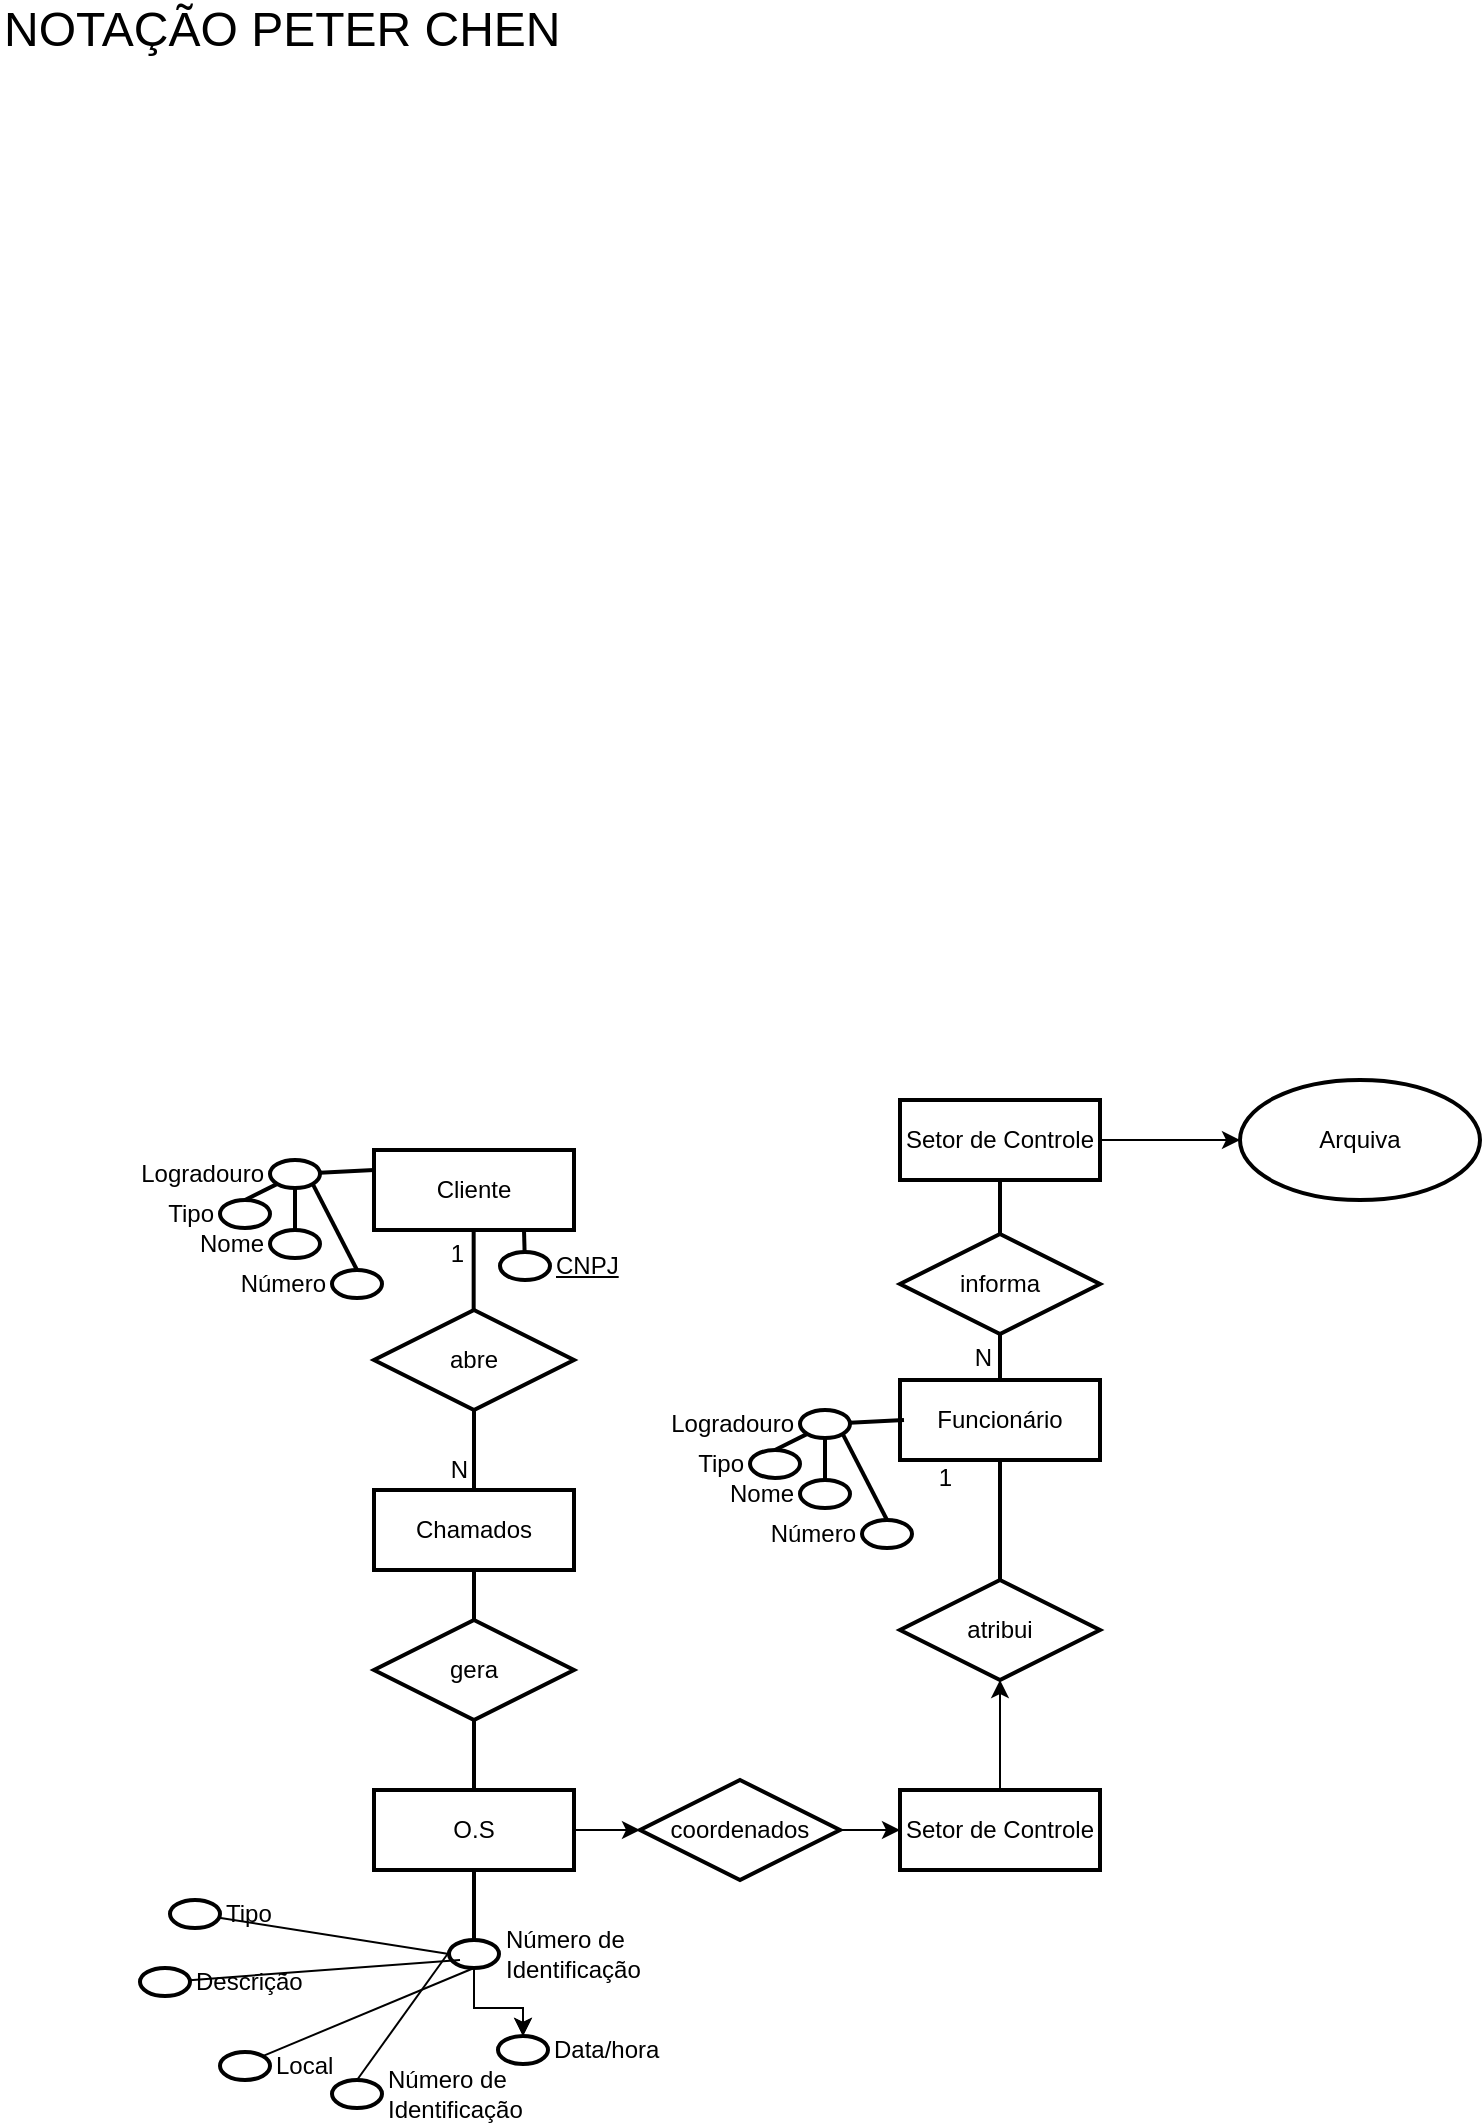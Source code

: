 <mxfile version="20.3.6" type="github">
  <diagram id="R2lEEEUBdFMjLlhIrx00" name="Page-1">
    <mxGraphModel dx="1021" dy="500" grid="1" gridSize="10" guides="1" tooltips="1" connect="1" arrows="1" fold="1" page="1" pageScale="1" pageWidth="850" pageHeight="1100" math="0" shadow="0" extFonts="Permanent Marker^https://fonts.googleapis.com/css?family=Permanent+Marker">
      <root>
        <mxCell id="0" />
        <mxCell id="1" parent="0" />
        <mxCell id="xJnIrRIf_URgN7wCy2Ms-1" value="NOTAÇÃO PETER CHEN" style="text;html=1;strokeColor=none;fillColor=none;align=left;verticalAlign=middle;whiteSpace=wrap;rounded=0;fontSize=24;" parent="1" vertex="1">
          <mxGeometry x="10" y="20" width="310" height="30" as="geometry" />
        </mxCell>
        <mxCell id="xJnIrRIf_URgN7wCy2Ms-39" value="Cliente" style="rounded=0;whiteSpace=wrap;html=1;fontSize=12;align=center;strokeWidth=2;" parent="1" vertex="1">
          <mxGeometry x="197" y="595" width="100" height="40" as="geometry" />
        </mxCell>
        <mxCell id="xJnIrRIf_URgN7wCy2Ms-42" style="edgeStyle=none;rounded=0;orthogonalLoop=1;jettySize=auto;html=1;entryX=0;entryY=0.25;entryDx=0;entryDy=0;fontSize=14;endArrow=none;endFill=0;strokeWidth=2;" parent="1" source="xJnIrRIf_URgN7wCy2Ms-40" target="xJnIrRIf_URgN7wCy2Ms-39" edge="1">
          <mxGeometry relative="1" as="geometry" />
        </mxCell>
        <mxCell id="xJnIrRIf_URgN7wCy2Ms-46" style="edgeStyle=none;rounded=0;orthogonalLoop=1;jettySize=auto;html=1;exitX=0;exitY=1;exitDx=0;exitDy=0;entryX=0.5;entryY=0;entryDx=0;entryDy=0;fontSize=12;endArrow=none;endFill=0;strokeWidth=2;" parent="1" source="xJnIrRIf_URgN7wCy2Ms-40" target="xJnIrRIf_URgN7wCy2Ms-43" edge="1">
          <mxGeometry relative="1" as="geometry" />
        </mxCell>
        <mxCell id="xJnIrRIf_URgN7wCy2Ms-47" style="edgeStyle=none;rounded=0;orthogonalLoop=1;jettySize=auto;html=1;exitX=0.5;exitY=1;exitDx=0;exitDy=0;entryX=0.5;entryY=0;entryDx=0;entryDy=0;fontSize=12;endArrow=none;endFill=0;strokeWidth=2;" parent="1" source="xJnIrRIf_URgN7wCy2Ms-40" target="xJnIrRIf_URgN7wCy2Ms-44" edge="1">
          <mxGeometry relative="1" as="geometry" />
        </mxCell>
        <mxCell id="xJnIrRIf_URgN7wCy2Ms-48" style="edgeStyle=none;rounded=0;orthogonalLoop=1;jettySize=auto;html=1;exitX=1;exitY=1;exitDx=0;exitDy=0;entryX=0.5;entryY=0;entryDx=0;entryDy=0;fontSize=12;endArrow=none;endFill=0;strokeWidth=2;" parent="1" source="xJnIrRIf_URgN7wCy2Ms-40" target="xJnIrRIf_URgN7wCy2Ms-45" edge="1">
          <mxGeometry relative="1" as="geometry" />
        </mxCell>
        <mxCell id="xJnIrRIf_URgN7wCy2Ms-40" value="Logradouro" style="ellipse;whiteSpace=wrap;align=right;rounded=0;shadow=0;glass=0;sketch=0;fontSize=12;strokeWidth=2;gradientColor=none;spacingRight=26;spacingBottom=0;" parent="1" vertex="1">
          <mxGeometry x="145" y="600" width="25" height="14" as="geometry" />
        </mxCell>
        <mxCell id="xJnIrRIf_URgN7wCy2Ms-43" value="Tipo" style="ellipse;whiteSpace=wrap;align=right;rounded=0;shadow=0;glass=0;sketch=0;fontSize=12;strokeWidth=2;gradientColor=none;spacingRight=26;spacingBottom=0;" parent="1" vertex="1">
          <mxGeometry x="120" y="620" width="25" height="14" as="geometry" />
        </mxCell>
        <mxCell id="xJnIrRIf_URgN7wCy2Ms-44" value="Nome" style="ellipse;whiteSpace=wrap;align=right;rounded=0;shadow=0;glass=0;sketch=0;fontSize=12;strokeWidth=2;gradientColor=none;spacingRight=26;spacingBottom=0;" parent="1" vertex="1">
          <mxGeometry x="145" y="635" width="25" height="14" as="geometry" />
        </mxCell>
        <mxCell id="xJnIrRIf_URgN7wCy2Ms-45" value="Número" style="ellipse;whiteSpace=wrap;align=right;rounded=0;shadow=0;glass=0;sketch=0;fontSize=12;strokeWidth=2;gradientColor=none;spacingRight=26;spacingBottom=0;" parent="1" vertex="1">
          <mxGeometry x="176" y="655" width="25" height="14" as="geometry" />
        </mxCell>
        <mxCell id="xJnIrRIf_URgN7wCy2Ms-50" style="edgeStyle=none;rounded=0;orthogonalLoop=1;jettySize=auto;html=1;entryX=0.75;entryY=1;entryDx=0;entryDy=0;fontSize=12;endArrow=none;endFill=0;strokeWidth=2;" parent="1" source="xJnIrRIf_URgN7wCy2Ms-49" target="xJnIrRIf_URgN7wCy2Ms-39" edge="1">
          <mxGeometry relative="1" as="geometry" />
        </mxCell>
        <mxCell id="xJnIrRIf_URgN7wCy2Ms-49" value="CNPJ" style="ellipse;whiteSpace=wrap;align=left;rounded=0;shadow=0;glass=0;sketch=0;fontSize=12;strokeWidth=2;gradientColor=none;spacingRight=0;spacingBottom=0;spacingLeft=26;fontStyle=4" parent="1" vertex="1">
          <mxGeometry x="260" y="646" width="25" height="14" as="geometry" />
        </mxCell>
        <mxCell id="xJnIrRIf_URgN7wCy2Ms-51" value="abre" style="shape=rhombus;perimeter=rhombusPerimeter;align=center;rounded=0;shadow=0;glass=0;sketch=0;fontSize=12;strokeWidth=2;gradientColor=none;whiteSpace=wrap;" parent="1" vertex="1">
          <mxGeometry x="197" y="675" width="100" height="50" as="geometry" />
        </mxCell>
        <mxCell id="xJnIrRIf_URgN7wCy2Ms-53" value="" style="endArrow=none;html=1;rounded=0;fontSize=12;strokeWidth=2;entryX=0.5;entryY=1;entryDx=0;entryDy=0;exitX=0.5;exitY=0;exitDx=0;exitDy=0;" parent="1" edge="1">
          <mxGeometry relative="1" as="geometry">
            <mxPoint x="246.83" y="675" as="sourcePoint" />
            <mxPoint x="246.83" y="635" as="targetPoint" />
          </mxGeometry>
        </mxCell>
        <mxCell id="xJnIrRIf_URgN7wCy2Ms-54" value="1" style="resizable=0;html=1;align=right;verticalAlign=bottom;" parent="xJnIrRIf_URgN7wCy2Ms-53" connectable="0" vertex="1">
          <mxGeometry x="1" relative="1" as="geometry">
            <mxPoint x="-4" y="20" as="offset" />
          </mxGeometry>
        </mxCell>
        <mxCell id="xJnIrRIf_URgN7wCy2Ms-59" value="" style="edgeStyle=none;rounded=0;orthogonalLoop=1;jettySize=auto;html=1;fontSize=12;endArrow=none;endFill=0;strokeWidth=2;" parent="1" source="xJnIrRIf_URgN7wCy2Ms-56" target="xJnIrRIf_URgN7wCy2Ms-51" edge="1">
          <mxGeometry relative="1" as="geometry" />
        </mxCell>
        <mxCell id="xJnIrRIf_URgN7wCy2Ms-56" value="&lt;font style=&quot;font-size: 12px&quot;&gt;Chamados&lt;/font&gt;" style="rounded=0;whiteSpace=wrap;html=1;fontSize=12;align=center;strokeWidth=2;" parent="1" vertex="1">
          <mxGeometry x="197" y="765" width="100" height="40" as="geometry" />
        </mxCell>
        <mxCell id="xJnIrRIf_URgN7wCy2Ms-57" value="" style="endArrow=none;html=1;rounded=0;fontSize=12;strokeWidth=2;exitX=0.5;exitY=1;exitDx=0;exitDy=0;entryX=0.5;entryY=0;entryDx=0;entryDy=0;" parent="1" source="xJnIrRIf_URgN7wCy2Ms-51" target="xJnIrRIf_URgN7wCy2Ms-56" edge="1">
          <mxGeometry relative="1" as="geometry">
            <mxPoint x="266" y="755" as="sourcePoint" />
            <mxPoint x="426" y="755" as="targetPoint" />
          </mxGeometry>
        </mxCell>
        <mxCell id="xJnIrRIf_URgN7wCy2Ms-58" value="N" style="resizable=0;html=1;align=right;verticalAlign=bottom;" parent="xJnIrRIf_URgN7wCy2Ms-57" connectable="0" vertex="1">
          <mxGeometry x="1" relative="1" as="geometry">
            <mxPoint x="-3" y="-2" as="offset" />
          </mxGeometry>
        </mxCell>
        <mxCell id="xJnIrRIf_URgN7wCy2Ms-70" value="informa" style="shape=rhombus;perimeter=rhombusPerimeter;align=center;rounded=0;shadow=0;glass=0;sketch=0;fontSize=12;strokeWidth=2;gradientColor=none;whiteSpace=wrap;rotation=0;" parent="1" vertex="1">
          <mxGeometry x="460" y="637" width="100" height="50" as="geometry" />
        </mxCell>
        <mxCell id="xJnIrRIf_URgN7wCy2Ms-71" value="Funcionário" style="rounded=0;whiteSpace=wrap;html=1;fontSize=12;align=center;strokeWidth=2;" parent="1" vertex="1">
          <mxGeometry x="460" y="710" width="100" height="40" as="geometry" />
        </mxCell>
        <mxCell id="xJnIrRIf_URgN7wCy2Ms-72" value="atribui" style="shape=rhombus;perimeter=rhombusPerimeter;align=center;rounded=0;shadow=0;glass=0;sketch=0;fontSize=12;strokeWidth=2;gradientColor=none;whiteSpace=wrap;" parent="1" vertex="1">
          <mxGeometry x="460" y="810" width="100" height="50" as="geometry" />
        </mxCell>
        <mxCell id="xJnIrRIf_URgN7wCy2Ms-76" style="edgeStyle=none;rounded=0;orthogonalLoop=1;jettySize=auto;html=1;entryX=0.5;entryY=1;entryDx=0;entryDy=0;fontSize=12;endArrow=none;endFill=0;strokeWidth=2;startArrow=none;" parent="1" source="rkrUYOGBSUnehzrY6Jd4-1" target="xJnIrRIf_URgN7wCy2Ms-56" edge="1">
          <mxGeometry relative="1" as="geometry">
            <mxPoint x="247" y="830" as="sourcePoint" />
          </mxGeometry>
        </mxCell>
        <mxCell id="rkrUYOGBSUnehzrY6Jd4-35" value="" style="edgeStyle=orthogonalEdgeStyle;rounded=0;orthogonalLoop=1;jettySize=auto;html=1;" edge="1" parent="1" source="xJnIrRIf_URgN7wCy2Ms-77" target="xJnIrRIf_URgN7wCy2Ms-96">
          <mxGeometry relative="1" as="geometry" />
        </mxCell>
        <mxCell id="xJnIrRIf_URgN7wCy2Ms-77" value="&lt;font style=&quot;font-size: 12px&quot;&gt;O.S&lt;/font&gt;" style="rounded=0;whiteSpace=wrap;html=1;fontSize=12;align=center;strokeWidth=2;" parent="1" vertex="1">
          <mxGeometry x="197" y="915" width="100" height="40" as="geometry" />
        </mxCell>
        <mxCell id="rkrUYOGBSUnehzrY6Jd4-37" value="" style="edgeStyle=orthogonalEdgeStyle;rounded=0;orthogonalLoop=1;jettySize=auto;html=1;" edge="1" parent="1" source="xJnIrRIf_URgN7wCy2Ms-79" target="xJnIrRIf_URgN7wCy2Ms-72">
          <mxGeometry relative="1" as="geometry" />
        </mxCell>
        <mxCell id="xJnIrRIf_URgN7wCy2Ms-79" value="Setor de Controle" style="rounded=0;whiteSpace=wrap;html=1;fontSize=12;align=center;strokeWidth=2;" parent="1" vertex="1">
          <mxGeometry x="460" y="915" width="100" height="40" as="geometry" />
        </mxCell>
        <mxCell id="xJnIrRIf_URgN7wCy2Ms-84" value="" style="endArrow=none;html=1;rounded=0;fontSize=12;strokeWidth=2;entryX=0.5;entryY=1;entryDx=0;entryDy=0;exitX=0.5;exitY=0;exitDx=0;exitDy=0;" parent="1" source="xJnIrRIf_URgN7wCy2Ms-72" target="xJnIrRIf_URgN7wCy2Ms-71" edge="1">
          <mxGeometry relative="1" as="geometry">
            <mxPoint x="476" y="665" as="sourcePoint" />
            <mxPoint x="636" y="665" as="targetPoint" />
          </mxGeometry>
        </mxCell>
        <mxCell id="xJnIrRIf_URgN7wCy2Ms-85" value="1" style="resizable=0;html=1;align=right;verticalAlign=bottom;" parent="xJnIrRIf_URgN7wCy2Ms-84" connectable="0" vertex="1">
          <mxGeometry x="1" relative="1" as="geometry">
            <mxPoint x="-24" y="17" as="offset" />
          </mxGeometry>
        </mxCell>
        <mxCell id="xJnIrRIf_URgN7wCy2Ms-86" value="" style="endArrow=none;html=1;rounded=0;fontSize=12;strokeWidth=2;exitX=0.5;exitY=1;exitDx=0;exitDy=0;" parent="1" source="xJnIrRIf_URgN7wCy2Ms-70" target="xJnIrRIf_URgN7wCy2Ms-71" edge="1">
          <mxGeometry relative="1" as="geometry">
            <mxPoint x="506" y="625" as="sourcePoint" />
            <mxPoint x="666" y="625" as="targetPoint" />
          </mxGeometry>
        </mxCell>
        <mxCell id="xJnIrRIf_URgN7wCy2Ms-87" value="N" style="resizable=0;html=1;align=right;verticalAlign=bottom;" parent="xJnIrRIf_URgN7wCy2Ms-86" connectable="0" vertex="1">
          <mxGeometry x="1" relative="1" as="geometry">
            <mxPoint x="-4" y="-3" as="offset" />
          </mxGeometry>
        </mxCell>
        <mxCell id="xJnIrRIf_URgN7wCy2Ms-94" value="" style="endArrow=none;html=1;rounded=0;fontSize=12;strokeWidth=2;entryX=0.5;entryY=1;entryDx=0;entryDy=0;exitX=0.5;exitY=0;exitDx=0;exitDy=0;" parent="1" source="xJnIrRIf_URgN7wCy2Ms-70" target="rkrUYOGBSUnehzrY6Jd4-38" edge="1">
          <mxGeometry relative="1" as="geometry">
            <mxPoint x="366" y="695" as="sourcePoint" />
            <mxPoint x="526" y="695" as="targetPoint" />
          </mxGeometry>
        </mxCell>
        <mxCell id="xJnIrRIf_URgN7wCy2Ms-95" value="1" style="resizable=0;html=1;align=right;verticalAlign=bottom;" parent="xJnIrRIf_URgN7wCy2Ms-94" connectable="0" vertex="1">
          <mxGeometry x="1" relative="1" as="geometry">
            <mxPoint x="11" y="-2" as="offset" />
          </mxGeometry>
        </mxCell>
        <mxCell id="rkrUYOGBSUnehzrY6Jd4-36" value="" style="edgeStyle=orthogonalEdgeStyle;rounded=0;orthogonalLoop=1;jettySize=auto;html=1;" edge="1" parent="1" source="xJnIrRIf_URgN7wCy2Ms-96" target="xJnIrRIf_URgN7wCy2Ms-79">
          <mxGeometry relative="1" as="geometry" />
        </mxCell>
        <mxCell id="xJnIrRIf_URgN7wCy2Ms-96" value="coordenados" style="shape=rhombus;perimeter=rhombusPerimeter;align=center;rounded=0;shadow=0;glass=0;sketch=0;fontSize=12;strokeWidth=2;gradientColor=none;whiteSpace=wrap;" parent="1" vertex="1">
          <mxGeometry x="330" y="910" width="100" height="50" as="geometry" />
        </mxCell>
        <mxCell id="xJnIrRIf_URgN7wCy2Ms-117" style="edgeStyle=none;rounded=0;orthogonalLoop=1;jettySize=auto;html=1;entryX=0.5;entryY=1;entryDx=0;entryDy=0;fontSize=12;endArrow=none;endFill=0;strokeWidth=2;exitX=0.5;exitY=0;exitDx=0;exitDy=0;" parent="1" source="xJnIrRIf_URgN7wCy2Ms-113" target="xJnIrRIf_URgN7wCy2Ms-77" edge="1">
          <mxGeometry relative="1" as="geometry" />
        </mxCell>
        <mxCell id="rkrUYOGBSUnehzrY6Jd4-28" value="" style="edgeStyle=orthogonalEdgeStyle;rounded=0;orthogonalLoop=1;jettySize=auto;html=1;" edge="1" parent="1" source="xJnIrRIf_URgN7wCy2Ms-113" target="rkrUYOGBSUnehzrY6Jd4-16">
          <mxGeometry relative="1" as="geometry" />
        </mxCell>
        <mxCell id="rkrUYOGBSUnehzrY6Jd4-29" value="" style="edgeStyle=orthogonalEdgeStyle;rounded=0;orthogonalLoop=1;jettySize=auto;html=1;" edge="1" parent="1" source="xJnIrRIf_URgN7wCy2Ms-113" target="rkrUYOGBSUnehzrY6Jd4-16">
          <mxGeometry relative="1" as="geometry" />
        </mxCell>
        <mxCell id="xJnIrRIf_URgN7wCy2Ms-113" value="Número de Identificação" style="ellipse;whiteSpace=wrap;align=left;rounded=0;shadow=0;glass=0;sketch=0;fontSize=12;strokeWidth=2;gradientColor=none;spacingRight=0;spacingBottom=0;spacingLeft=26;fontStyle=0" parent="1" vertex="1">
          <mxGeometry x="234.5" y="990" width="25" height="14" as="geometry" />
        </mxCell>
        <mxCell id="rkrUYOGBSUnehzrY6Jd4-1" value="gera" style="shape=rhombus;perimeter=rhombusPerimeter;align=center;rounded=0;shadow=0;glass=0;sketch=0;fontSize=12;strokeWidth=2;gradientColor=none;whiteSpace=wrap;" vertex="1" parent="1">
          <mxGeometry x="197" y="830" width="100" height="50" as="geometry" />
        </mxCell>
        <mxCell id="rkrUYOGBSUnehzrY6Jd4-2" value="" style="edgeStyle=none;rounded=0;orthogonalLoop=1;jettySize=auto;html=1;entryX=0.5;entryY=1;entryDx=0;entryDy=0;fontSize=12;endArrow=none;endFill=0;strokeWidth=2;" edge="1" parent="1" source="xJnIrRIf_URgN7wCy2Ms-77" target="rkrUYOGBSUnehzrY6Jd4-1">
          <mxGeometry relative="1" as="geometry">
            <mxPoint x="247" y="885" as="sourcePoint" />
            <mxPoint x="247" y="805" as="targetPoint" />
          </mxGeometry>
        </mxCell>
        <mxCell id="rkrUYOGBSUnehzrY6Jd4-9" value="Tipo " style="ellipse;whiteSpace=wrap;align=left;rounded=0;shadow=0;glass=0;sketch=0;fontSize=12;strokeWidth=2;gradientColor=none;spacingRight=0;spacingBottom=0;spacingLeft=26;fontStyle=0" vertex="1" parent="1">
          <mxGeometry x="95" y="970" width="25" height="14" as="geometry" />
        </mxCell>
        <mxCell id="rkrUYOGBSUnehzrY6Jd4-13" style="edgeStyle=orthogonalEdgeStyle;rounded=0;orthogonalLoop=1;jettySize=auto;html=1;exitX=0.5;exitY=1;exitDx=0;exitDy=0;" edge="1" parent="1" source="rkrUYOGBSUnehzrY6Jd4-9" target="rkrUYOGBSUnehzrY6Jd4-9">
          <mxGeometry relative="1" as="geometry" />
        </mxCell>
        <mxCell id="rkrUYOGBSUnehzrY6Jd4-14" value="Descrição" style="ellipse;whiteSpace=wrap;align=left;rounded=0;shadow=0;glass=0;sketch=0;fontSize=12;strokeWidth=2;gradientColor=none;spacingRight=0;spacingBottom=0;spacingLeft=26;fontStyle=0" vertex="1" parent="1">
          <mxGeometry x="80" y="1004" width="25" height="14" as="geometry" />
        </mxCell>
        <mxCell id="rkrUYOGBSUnehzrY6Jd4-16" value="Data/hora" style="ellipse;whiteSpace=wrap;align=left;rounded=0;shadow=0;glass=0;sketch=0;fontSize=12;strokeWidth=2;gradientColor=none;spacingRight=0;spacingBottom=0;spacingLeft=26;fontStyle=0" vertex="1" parent="1">
          <mxGeometry x="259" y="1038" width="25" height="14" as="geometry" />
        </mxCell>
        <mxCell id="rkrUYOGBSUnehzrY6Jd4-18" value="Local" style="ellipse;whiteSpace=wrap;align=left;rounded=0;shadow=0;glass=0;sketch=0;fontSize=12;strokeWidth=2;gradientColor=none;spacingRight=0;spacingBottom=0;spacingLeft=26;fontStyle=0" vertex="1" parent="1">
          <mxGeometry x="120" y="1046" width="25" height="14" as="geometry" />
        </mxCell>
        <mxCell id="rkrUYOGBSUnehzrY6Jd4-20" value="Número de Identificação" style="ellipse;whiteSpace=wrap;align=left;rounded=0;shadow=0;glass=0;sketch=0;fontSize=12;strokeWidth=2;gradientColor=none;spacingRight=0;spacingBottom=0;spacingLeft=26;fontStyle=0" vertex="1" parent="1">
          <mxGeometry x="176" y="1060" width="25" height="14" as="geometry" />
        </mxCell>
        <mxCell id="rkrUYOGBSUnehzrY6Jd4-30" value="" style="endArrow=none;html=1;rounded=0;exitX=0.5;exitY=0;exitDx=0;exitDy=0;" edge="1" parent="1" source="rkrUYOGBSUnehzrY6Jd4-20">
          <mxGeometry width="50" height="50" relative="1" as="geometry">
            <mxPoint x="184.5" y="1046" as="sourcePoint" />
            <mxPoint x="234.5" y="996" as="targetPoint" />
          </mxGeometry>
        </mxCell>
        <mxCell id="rkrUYOGBSUnehzrY6Jd4-31" value="" style="endArrow=none;html=1;rounded=0;exitX=1;exitY=0;exitDx=0;exitDy=0;entryX=0.5;entryY=1;entryDx=0;entryDy=0;" edge="1" parent="1" source="rkrUYOGBSUnehzrY6Jd4-18" target="xJnIrRIf_URgN7wCy2Ms-113">
          <mxGeometry width="50" height="50" relative="1" as="geometry">
            <mxPoint x="170" y="1060" as="sourcePoint" />
            <mxPoint x="220" y="1010" as="targetPoint" />
          </mxGeometry>
        </mxCell>
        <mxCell id="rkrUYOGBSUnehzrY6Jd4-32" value="" style="endArrow=none;html=1;rounded=0;" edge="1" parent="1" target="rkrUYOGBSUnehzrY6Jd4-14">
          <mxGeometry width="50" height="50" relative="1" as="geometry">
            <mxPoint x="240" y="1000" as="sourcePoint" />
            <mxPoint x="210" y="990" as="targetPoint" />
          </mxGeometry>
        </mxCell>
        <mxCell id="rkrUYOGBSUnehzrY6Jd4-33" value="" style="endArrow=none;html=1;rounded=0;entryX=0;entryY=0.5;entryDx=0;entryDy=0;" edge="1" parent="1" source="rkrUYOGBSUnehzrY6Jd4-9" target="xJnIrRIf_URgN7wCy2Ms-113">
          <mxGeometry width="50" height="50" relative="1" as="geometry">
            <mxPoint x="120" y="1027" as="sourcePoint" />
            <mxPoint x="190.711" y="977" as="targetPoint" />
          </mxGeometry>
        </mxCell>
        <mxCell id="rkrUYOGBSUnehzrY6Jd4-49" value="" style="edgeStyle=orthogonalEdgeStyle;rounded=0;orthogonalLoop=1;jettySize=auto;html=1;" edge="1" parent="1" source="rkrUYOGBSUnehzrY6Jd4-38" target="rkrUYOGBSUnehzrY6Jd4-48">
          <mxGeometry relative="1" as="geometry" />
        </mxCell>
        <mxCell id="rkrUYOGBSUnehzrY6Jd4-38" value="Setor de Controle" style="rounded=0;whiteSpace=wrap;html=1;fontSize=12;align=center;strokeWidth=2;" vertex="1" parent="1">
          <mxGeometry x="460" y="570" width="100" height="40" as="geometry" />
        </mxCell>
        <mxCell id="rkrUYOGBSUnehzrY6Jd4-40" style="edgeStyle=none;rounded=0;orthogonalLoop=1;jettySize=auto;html=1;entryX=0;entryY=0.25;entryDx=0;entryDy=0;fontSize=14;endArrow=none;endFill=0;strokeWidth=2;" edge="1" parent="1" source="rkrUYOGBSUnehzrY6Jd4-44">
          <mxGeometry relative="1" as="geometry">
            <mxPoint x="462" y="730" as="targetPoint" />
          </mxGeometry>
        </mxCell>
        <mxCell id="rkrUYOGBSUnehzrY6Jd4-41" style="edgeStyle=none;rounded=0;orthogonalLoop=1;jettySize=auto;html=1;exitX=0;exitY=1;exitDx=0;exitDy=0;entryX=0.5;entryY=0;entryDx=0;entryDy=0;fontSize=12;endArrow=none;endFill=0;strokeWidth=2;" edge="1" parent="1" source="rkrUYOGBSUnehzrY6Jd4-44" target="rkrUYOGBSUnehzrY6Jd4-45">
          <mxGeometry relative="1" as="geometry" />
        </mxCell>
        <mxCell id="rkrUYOGBSUnehzrY6Jd4-42" style="edgeStyle=none;rounded=0;orthogonalLoop=1;jettySize=auto;html=1;exitX=0.5;exitY=1;exitDx=0;exitDy=0;entryX=0.5;entryY=0;entryDx=0;entryDy=0;fontSize=12;endArrow=none;endFill=0;strokeWidth=2;" edge="1" parent="1" source="rkrUYOGBSUnehzrY6Jd4-44" target="rkrUYOGBSUnehzrY6Jd4-46">
          <mxGeometry relative="1" as="geometry" />
        </mxCell>
        <mxCell id="rkrUYOGBSUnehzrY6Jd4-43" style="edgeStyle=none;rounded=0;orthogonalLoop=1;jettySize=auto;html=1;exitX=1;exitY=1;exitDx=0;exitDy=0;entryX=0.5;entryY=0;entryDx=0;entryDy=0;fontSize=12;endArrow=none;endFill=0;strokeWidth=2;" edge="1" parent="1" source="rkrUYOGBSUnehzrY6Jd4-44" target="rkrUYOGBSUnehzrY6Jd4-47">
          <mxGeometry relative="1" as="geometry" />
        </mxCell>
        <mxCell id="rkrUYOGBSUnehzrY6Jd4-44" value="Logradouro" style="ellipse;whiteSpace=wrap;align=right;rounded=0;shadow=0;glass=0;sketch=0;fontSize=12;strokeWidth=2;gradientColor=none;spacingRight=26;spacingBottom=0;" vertex="1" parent="1">
          <mxGeometry x="410" y="725" width="25" height="14" as="geometry" />
        </mxCell>
        <mxCell id="rkrUYOGBSUnehzrY6Jd4-45" value="Tipo" style="ellipse;whiteSpace=wrap;align=right;rounded=0;shadow=0;glass=0;sketch=0;fontSize=12;strokeWidth=2;gradientColor=none;spacingRight=26;spacingBottom=0;" vertex="1" parent="1">
          <mxGeometry x="385" y="745" width="25" height="14" as="geometry" />
        </mxCell>
        <mxCell id="rkrUYOGBSUnehzrY6Jd4-46" value="Nome" style="ellipse;whiteSpace=wrap;align=right;rounded=0;shadow=0;glass=0;sketch=0;fontSize=12;strokeWidth=2;gradientColor=none;spacingRight=26;spacingBottom=0;" vertex="1" parent="1">
          <mxGeometry x="410" y="760" width="25" height="14" as="geometry" />
        </mxCell>
        <mxCell id="rkrUYOGBSUnehzrY6Jd4-47" value="Número" style="ellipse;whiteSpace=wrap;align=right;rounded=0;shadow=0;glass=0;sketch=0;fontSize=12;strokeWidth=2;gradientColor=none;spacingRight=26;spacingBottom=0;" vertex="1" parent="1">
          <mxGeometry x="441" y="780" width="25" height="14" as="geometry" />
        </mxCell>
        <mxCell id="rkrUYOGBSUnehzrY6Jd4-48" value="Arquiva" style="ellipse;whiteSpace=wrap;html=1;rounded=0;strokeWidth=2;" vertex="1" parent="1">
          <mxGeometry x="630" y="560" width="120" height="60" as="geometry" />
        </mxCell>
      </root>
    </mxGraphModel>
  </diagram>
</mxfile>
